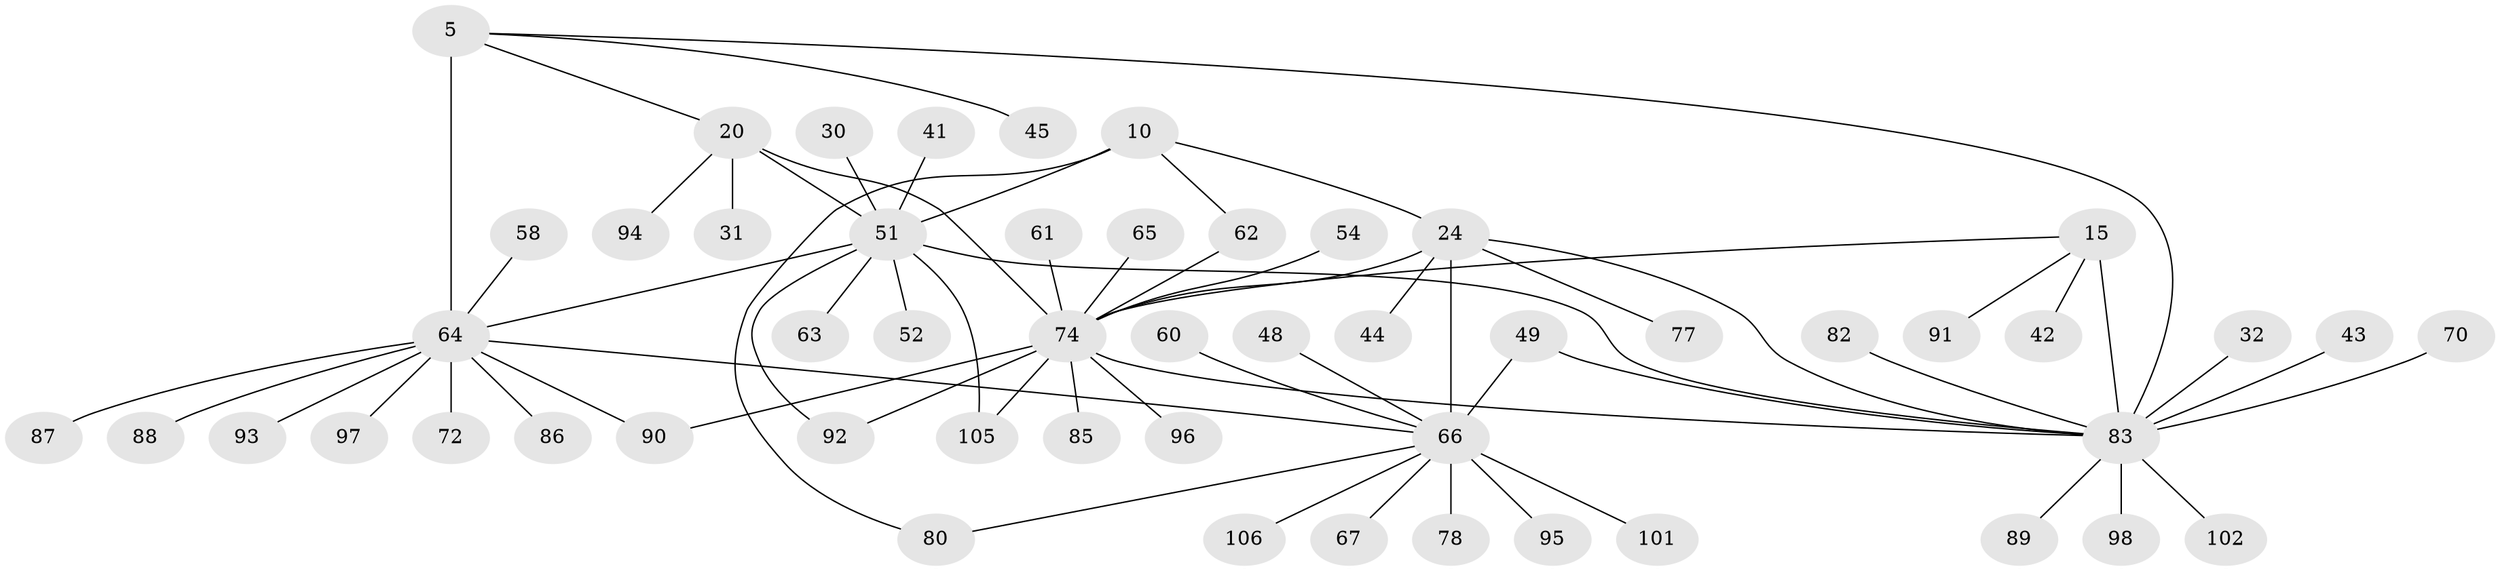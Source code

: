 // original degree distribution, {11: 0.009433962264150943, 5: 0.03773584905660377, 8: 0.02830188679245283, 9: 0.04716981132075472, 6: 0.05660377358490566, 7: 0.02830188679245283, 10: 0.02830188679245283, 4: 0.009433962264150943, 2: 0.19811320754716982, 1: 0.5094339622641509, 3: 0.04716981132075472}
// Generated by graph-tools (version 1.1) at 2025/54/03/09/25 04:54:40]
// undirected, 53 vertices, 65 edges
graph export_dot {
graph [start="1"]
  node [color=gray90,style=filled];
  5 [super="+2"];
  10 [super="+7"];
  15 [super="+13"];
  20 [super="+17"];
  24 [super="+22"];
  30;
  31;
  32;
  41;
  42 [super="+34"];
  43;
  44;
  45;
  48;
  49;
  51 [super="+27+9"];
  52;
  54;
  58 [super="+47"];
  60;
  61;
  62;
  63;
  64 [super="+4+29+35+39+50+55"];
  65;
  66 [super="+25+28+33+36+46"];
  67;
  70;
  72;
  74 [super="+57+19"];
  77;
  78;
  80;
  82;
  83 [super="+11+14"];
  85;
  86;
  87 [super="+75"];
  88;
  89;
  90 [super="+81"];
  91 [super="+40"];
  92;
  93;
  94 [super="+84"];
  95 [super="+79"];
  96 [super="+59"];
  97 [super="+69"];
  98;
  101;
  102 [super="+100"];
  105 [super="+104"];
  106 [super="+76+103"];
  5 -- 45;
  5 -- 20;
  5 -- 83;
  5 -- 64 [weight=6];
  10 -- 80;
  10 -- 62;
  10 -- 24;
  10 -- 51 [weight=6];
  15 -- 74;
  15 -- 83 [weight=6];
  15 -- 42;
  15 -- 91;
  20 -- 74 [weight=7];
  20 -- 31;
  20 -- 94;
  20 -- 51;
  24 -- 77;
  24 -- 44;
  24 -- 83 [weight=2];
  24 -- 74;
  24 -- 66 [weight=6];
  30 -- 51;
  32 -- 83;
  41 -- 51;
  43 -- 83;
  48 -- 66;
  49 -- 83;
  49 -- 66;
  51 -- 83 [weight=2];
  51 -- 105;
  51 -- 52;
  51 -- 92;
  51 -- 63;
  51 -- 64;
  54 -- 74;
  58 -- 64;
  60 -- 66;
  61 -- 74;
  62 -- 74;
  64 -- 72;
  64 -- 86;
  64 -- 87;
  64 -- 88;
  64 -- 90;
  64 -- 93;
  64 -- 97;
  64 -- 66;
  65 -- 74;
  66 -- 67;
  66 -- 78;
  66 -- 80;
  66 -- 95;
  66 -- 101;
  66 -- 106;
  70 -- 83;
  74 -- 85;
  74 -- 92;
  74 -- 90;
  74 -- 96;
  74 -- 105;
  74 -- 83;
  82 -- 83;
  83 -- 98;
  83 -- 89;
  83 -- 102;
}
